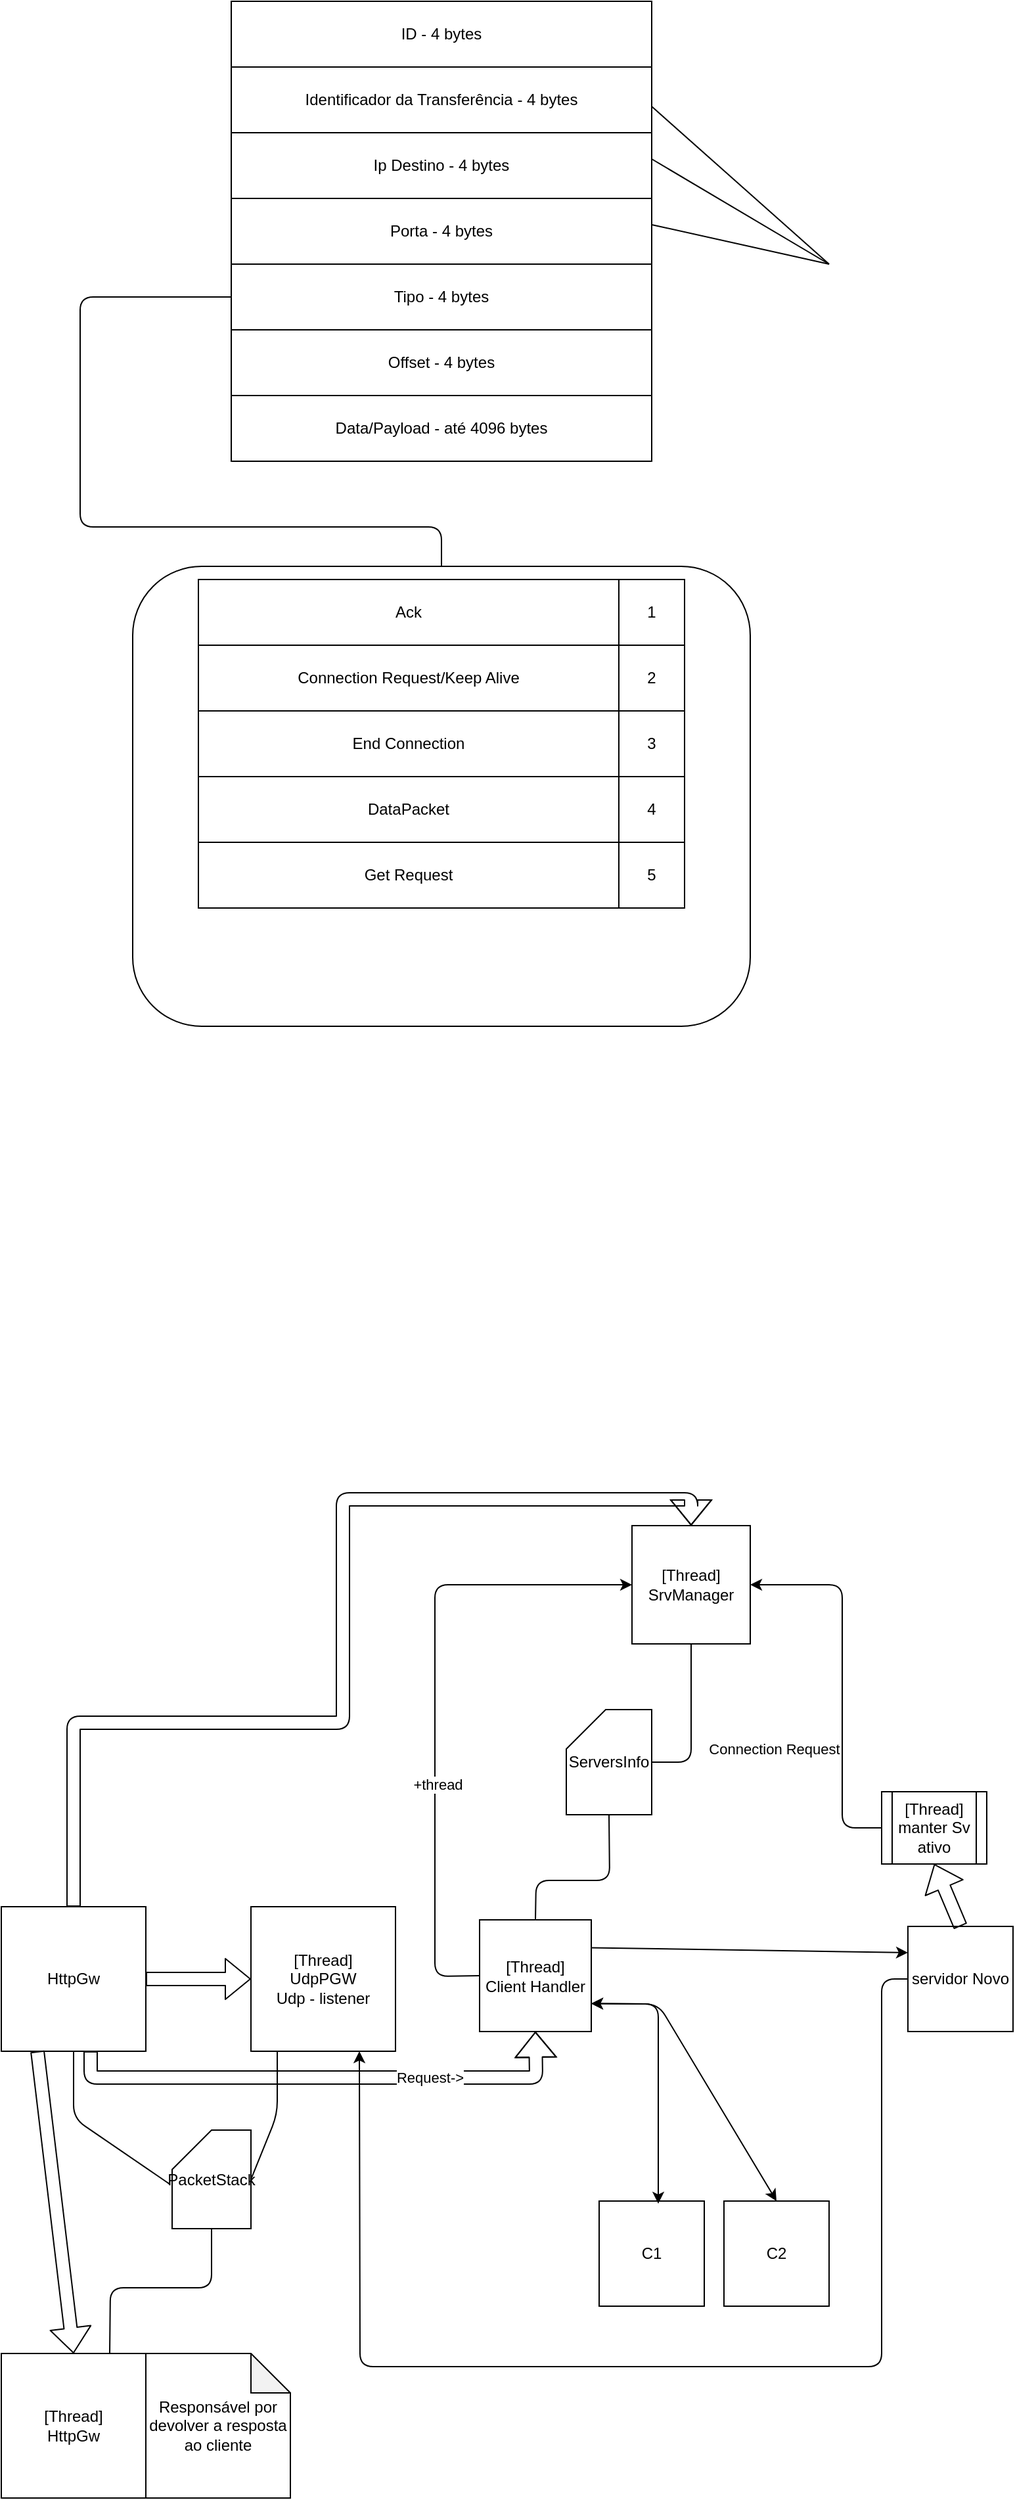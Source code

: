 <mxfile version="14.5.1" type="device"><diagram id="cq_N_JHk0V6czlqZl5l5" name="Página-1"><mxGraphModel dx="946" dy="672" grid="1" gridSize="10" guides="1" tooltips="1" connect="1" arrows="1" fold="1" page="1" pageScale="1" pageWidth="827" pageHeight="1169" math="0" shadow="0"><root><mxCell id="0"/><mxCell id="1" parent="0"/><mxCell id="DTXv0WOeQ2A3S2TirWm5-17" value="" style="rounded=1;whiteSpace=wrap;html=1;fillColor=none;" parent="1" vertex="1"><mxGeometry x="150" y="510" width="470" height="350" as="geometry"/></mxCell><mxCell id="DTXv0WOeQ2A3S2TirWm5-1" value="Ip Destino - 4 bytes" style="rounded=0;whiteSpace=wrap;html=1;" parent="1" vertex="1"><mxGeometry x="225" y="180" width="320" height="50" as="geometry"/></mxCell><mxCell id="DTXv0WOeQ2A3S2TirWm5-2" value="ID - 4 bytes" style="rounded=0;whiteSpace=wrap;html=1;" parent="1" vertex="1"><mxGeometry x="225" y="80" width="320" height="50" as="geometry"/></mxCell><mxCell id="DTXv0WOeQ2A3S2TirWm5-3" value="Offset - 4 bytes" style="rounded=0;whiteSpace=wrap;html=1;" parent="1" vertex="1"><mxGeometry x="225" y="330" width="320" height="50" as="geometry"/></mxCell><mxCell id="DTXv0WOeQ2A3S2TirWm5-4" value="Tipo - 4 bytes" style="rounded=0;whiteSpace=wrap;html=1;" parent="1" vertex="1"><mxGeometry x="225" y="280" width="320" height="50" as="geometry"/></mxCell><mxCell id="DTXv0WOeQ2A3S2TirWm5-5" value="Data/Payload - até 4096 bytes" style="rounded=0;whiteSpace=wrap;html=1;" parent="1" vertex="1"><mxGeometry x="225" y="380" width="320" height="50" as="geometry"/></mxCell><mxCell id="DTXv0WOeQ2A3S2TirWm5-6" value="Identificador da Transferência - 4 bytes" style="rounded=0;whiteSpace=wrap;html=1;" parent="1" vertex="1"><mxGeometry x="225" y="130" width="320" height="50" as="geometry"/></mxCell><mxCell id="DTXv0WOeQ2A3S2TirWm5-7" value="Connection Request/Keep Alive" style="rounded=0;whiteSpace=wrap;html=1;" parent="1" vertex="1"><mxGeometry x="200" y="570" width="320" height="50" as="geometry"/></mxCell><mxCell id="DTXv0WOeQ2A3S2TirWm5-8" value="Ack" style="rounded=0;whiteSpace=wrap;html=1;" parent="1" vertex="1"><mxGeometry x="200" y="520" width="320" height="50" as="geometry"/></mxCell><mxCell id="DTXv0WOeQ2A3S2TirWm5-9" value="End Connection" style="rounded=0;whiteSpace=wrap;html=1;" parent="1" vertex="1"><mxGeometry x="200" y="620" width="320" height="50" as="geometry"/></mxCell><mxCell id="DTXv0WOeQ2A3S2TirWm5-10" value="DataPacket" style="rounded=0;whiteSpace=wrap;html=1;" parent="1" vertex="1"><mxGeometry x="200" y="670" width="320" height="50" as="geometry"/></mxCell><mxCell id="DTXv0WOeQ2A3S2TirWm5-11" value="1" style="rounded=0;whiteSpace=wrap;html=1;" parent="1" vertex="1"><mxGeometry x="520" y="520" width="50" height="50" as="geometry"/></mxCell><mxCell id="DTXv0WOeQ2A3S2TirWm5-12" value="2" style="rounded=0;whiteSpace=wrap;html=1;" parent="1" vertex="1"><mxGeometry x="520" y="570" width="50" height="50" as="geometry"/></mxCell><mxCell id="DTXv0WOeQ2A3S2TirWm5-13" value="3" style="rounded=0;whiteSpace=wrap;html=1;" parent="1" vertex="1"><mxGeometry x="520" y="620" width="50" height="50" as="geometry"/></mxCell><mxCell id="DTXv0WOeQ2A3S2TirWm5-14" value="4" style="rounded=0;whiteSpace=wrap;html=1;" parent="1" vertex="1"><mxGeometry x="520" y="670" width="50" height="50" as="geometry"/></mxCell><mxCell id="DTXv0WOeQ2A3S2TirWm5-16" value="" style="endArrow=none;html=1;entryX=0;entryY=0.5;entryDx=0;entryDy=0;exitX=0.5;exitY=0;exitDx=0;exitDy=0;" parent="1" source="DTXv0WOeQ2A3S2TirWm5-17" target="DTXv0WOeQ2A3S2TirWm5-4" edge="1"><mxGeometry width="50" height="50" relative="1" as="geometry"><mxPoint x="360" y="480" as="sourcePoint"/><mxPoint x="80" y="390" as="targetPoint"/><Array as="points"><mxPoint x="385" y="480"/><mxPoint x="110" y="480"/><mxPoint x="110" y="305"/></Array></mxGeometry></mxCell><mxCell id="DTXv0WOeQ2A3S2TirWm5-19" value="Porta - 4 bytes" style="rounded=0;whiteSpace=wrap;html=1;" parent="1" vertex="1"><mxGeometry x="225" y="230" width="320" height="50" as="geometry"/></mxCell><mxCell id="DTXv0WOeQ2A3S2TirWm5-20" value="Get Request" style="rounded=0;whiteSpace=wrap;html=1;" parent="1" vertex="1"><mxGeometry x="200" y="720" width="320" height="50" as="geometry"/></mxCell><mxCell id="DTXv0WOeQ2A3S2TirWm5-22" value="5" style="rounded=0;whiteSpace=wrap;html=1;" parent="1" vertex="1"><mxGeometry x="520" y="720" width="50" height="50" as="geometry"/></mxCell><mxCell id="DTXv0WOeQ2A3S2TirWm5-23" value="" style="endArrow=none;html=1;" parent="1" edge="1"><mxGeometry width="50" height="50" relative="1" as="geometry"><mxPoint x="545" y="160" as="sourcePoint"/><mxPoint x="680" y="280" as="targetPoint"/></mxGeometry></mxCell><mxCell id="DTXv0WOeQ2A3S2TirWm5-24" value="" style="endArrow=none;html=1;" parent="1" edge="1"><mxGeometry width="50" height="50" relative="1" as="geometry"><mxPoint x="545" y="200" as="sourcePoint"/><mxPoint x="680" y="280" as="targetPoint"/></mxGeometry></mxCell><mxCell id="DTXv0WOeQ2A3S2TirWm5-25" value="" style="endArrow=none;html=1;" parent="1" edge="1"><mxGeometry width="50" height="50" relative="1" as="geometry"><mxPoint x="545" y="250" as="sourcePoint"/><mxPoint x="680" y="280" as="targetPoint"/><Array as="points"><mxPoint x="680" y="280"/></Array></mxGeometry></mxCell><mxCell id="DTXv0WOeQ2A3S2TirWm5-31" value="[Thread]&lt;br&gt;UdpPGW&lt;br&gt;Udp - listener" style="whiteSpace=wrap;html=1;aspect=fixed;fillColor=#ffffff;" parent="1" vertex="1"><mxGeometry x="240" y="1530" width="110" height="110" as="geometry"/></mxCell><mxCell id="DTXv0WOeQ2A3S2TirWm5-32" value="[Thread]&lt;br&gt;SrvManager" style="whiteSpace=wrap;html=1;aspect=fixed;fillColor=#ffffff;" parent="1" vertex="1"><mxGeometry x="530" y="1240" width="90" height="90" as="geometry"/></mxCell><mxCell id="DTXv0WOeQ2A3S2TirWm5-34" value="" style="endArrow=classic;html=1;exitX=0;exitY=0.5;exitDx=0;exitDy=0;entryX=0;entryY=0.5;entryDx=0;entryDy=0;" parent="1" source="PgMdf3JUyPcmJIXbT_ub-4" target="DTXv0WOeQ2A3S2TirWm5-32" edge="1"><mxGeometry width="50" height="50" relative="1" as="geometry"><mxPoint x="540" y="1650" as="sourcePoint"/><mxPoint x="590" y="1600" as="targetPoint"/><Array as="points"><mxPoint x="380" y="1583"/><mxPoint x="380" y="1285"/></Array></mxGeometry></mxCell><mxCell id="PgMdf3JUyPcmJIXbT_ub-2" value="+thread" style="edgeLabel;html=1;align=center;verticalAlign=middle;resizable=0;points=[];" vertex="1" connectable="0" parent="DTXv0WOeQ2A3S2TirWm5-34"><mxGeometry x="-0.254" y="-2" relative="1" as="geometry"><mxPoint as="offset"/></mxGeometry></mxCell><mxCell id="DTXv0WOeQ2A3S2TirWm5-41" value="C1" style="whiteSpace=wrap;html=1;aspect=fixed;fillColor=#ffffff;" parent="1" vertex="1"><mxGeometry x="505" y="1754" width="80" height="80" as="geometry"/></mxCell><mxCell id="DTXv0WOeQ2A3S2TirWm5-42" value="C2" style="whiteSpace=wrap;html=1;aspect=fixed;fillColor=#ffffff;" parent="1" vertex="1"><mxGeometry x="600" y="1754" width="80" height="80" as="geometry"/></mxCell><mxCell id="DTXv0WOeQ2A3S2TirWm5-44" value="servidor Novo" style="whiteSpace=wrap;html=1;aspect=fixed;fillColor=#ffffff;" parent="1" vertex="1"><mxGeometry x="740" y="1545" width="80" height="80" as="geometry"/></mxCell><mxCell id="DTXv0WOeQ2A3S2TirWm5-46" value="" style="endArrow=classic;html=1;entryX=1;entryY=0.5;entryDx=0;entryDy=0;exitX=0;exitY=0.5;exitDx=0;exitDy=0;" parent="1" source="PgMdf3JUyPcmJIXbT_ub-1" target="DTXv0WOeQ2A3S2TirWm5-32" edge="1"><mxGeometry width="50" height="50" relative="1" as="geometry"><mxPoint x="575" y="1600" as="sourcePoint"/><mxPoint x="625" y="1550" as="targetPoint"/><Array as="points"><mxPoint x="690" y="1470"/><mxPoint x="690" y="1285"/></Array></mxGeometry></mxCell><mxCell id="DTXv0WOeQ2A3S2TirWm5-47" value="Connection Request" style="edgeLabel;html=1;align=center;verticalAlign=middle;resizable=0;points=[];" parent="DTXv0WOeQ2A3S2TirWm5-46" vertex="1" connectable="0"><mxGeometry x="-0.379" y="2" relative="1" as="geometry"><mxPoint x="-50.12" y="-2" as="offset"/></mxGeometry></mxCell><mxCell id="PgMdf3JUyPcmJIXbT_ub-1" value="[Thread] manter Sv ativo" style="shape=process;whiteSpace=wrap;html=1;backgroundOutline=1;" vertex="1" parent="1"><mxGeometry x="720" y="1442.5" width="80" height="55" as="geometry"/></mxCell><mxCell id="PgMdf3JUyPcmJIXbT_ub-3" value="HttpGw" style="whiteSpace=wrap;html=1;aspect=fixed;" vertex="1" parent="1"><mxGeometry x="50" y="1530" width="110" height="110" as="geometry"/></mxCell><mxCell id="PgMdf3JUyPcmJIXbT_ub-4" value="[Thread]&lt;br&gt;Client Handler" style="whiteSpace=wrap;html=1;aspect=fixed;" vertex="1" parent="1"><mxGeometry x="414" y="1540" width="85" height="85" as="geometry"/></mxCell><mxCell id="PgMdf3JUyPcmJIXbT_ub-8" value="ServersInfo" style="shape=card;whiteSpace=wrap;html=1;" vertex="1" parent="1"><mxGeometry x="480" y="1380" width="65" height="80" as="geometry"/></mxCell><mxCell id="PgMdf3JUyPcmJIXbT_ub-9" value="" style="endArrow=none;html=1;entryX=0.5;entryY=1;entryDx=0;entryDy=0;entryPerimeter=0;exitX=0.5;exitY=0;exitDx=0;exitDy=0;" edge="1" parent="1" source="PgMdf3JUyPcmJIXbT_ub-4" target="PgMdf3JUyPcmJIXbT_ub-8"><mxGeometry width="50" height="50" relative="1" as="geometry"><mxPoint x="487.5" y="1530" as="sourcePoint"/><mxPoint x="537.5" y="1480" as="targetPoint"/><Array as="points"><mxPoint x="457" y="1510"/><mxPoint x="513" y="1510"/></Array></mxGeometry></mxCell><mxCell id="PgMdf3JUyPcmJIXbT_ub-10" value="" style="endArrow=none;html=1;entryX=0.5;entryY=1;entryDx=0;entryDy=0;exitX=1;exitY=0.5;exitDx=0;exitDy=0;exitPerimeter=0;" edge="1" parent="1" source="PgMdf3JUyPcmJIXbT_ub-8" target="DTXv0WOeQ2A3S2TirWm5-32"><mxGeometry width="50" height="50" relative="1" as="geometry"><mxPoint x="550" y="1420" as="sourcePoint"/><mxPoint x="620" y="1350" as="targetPoint"/><Array as="points"><mxPoint x="575" y="1420"/></Array></mxGeometry></mxCell><mxCell id="PgMdf3JUyPcmJIXbT_ub-15" value="" style="shape=flexArrow;endArrow=classic;html=1;entryX=0;entryY=0.5;entryDx=0;entryDy=0;exitX=1;exitY=0.5;exitDx=0;exitDy=0;" edge="1" parent="1" source="PgMdf3JUyPcmJIXbT_ub-3" target="DTXv0WOeQ2A3S2TirWm5-31"><mxGeometry width="50" height="50" relative="1" as="geometry"><mxPoint x="160" y="1600" as="sourcePoint"/><mxPoint x="210" y="1550" as="targetPoint"/></mxGeometry></mxCell><mxCell id="PgMdf3JUyPcmJIXbT_ub-16" value="" style="shape=flexArrow;endArrow=classic;html=1;entryX=0.5;entryY=1;entryDx=0;entryDy=0;exitX=0.618;exitY=1;exitDx=0;exitDy=0;exitPerimeter=0;" edge="1" parent="1" source="PgMdf3JUyPcmJIXbT_ub-3" target="PgMdf3JUyPcmJIXbT_ub-4"><mxGeometry width="50" height="50" relative="1" as="geometry"><mxPoint x="120" y="1660" as="sourcePoint"/><mxPoint x="160" y="1660" as="targetPoint"/><Array as="points"><mxPoint x="118" y="1660"/><mxPoint x="457" y="1660"/></Array></mxGeometry></mxCell><mxCell id="PgMdf3JUyPcmJIXbT_ub-32" value="Request-&amp;gt;" style="edgeLabel;html=1;align=center;verticalAlign=middle;resizable=0;points=[];" vertex="1" connectable="0" parent="PgMdf3JUyPcmJIXbT_ub-16"><mxGeometry x="0.411" relative="1" as="geometry"><mxPoint as="offset"/></mxGeometry></mxCell><mxCell id="PgMdf3JUyPcmJIXbT_ub-17" value="" style="shape=flexArrow;endArrow=classic;html=1;exitX=0.5;exitY=0;exitDx=0;exitDy=0;entryX=0.5;entryY=0;entryDx=0;entryDy=0;" edge="1" parent="1" source="PgMdf3JUyPcmJIXbT_ub-3" target="DTXv0WOeQ2A3S2TirWm5-32"><mxGeometry width="50" height="50" relative="1" as="geometry"><mxPoint x="50" y="1385" as="sourcePoint"/><mxPoint x="450" y="1250" as="targetPoint"/><Array as="points"><mxPoint x="105" y="1390"/><mxPoint x="310" y="1390"/><mxPoint x="310" y="1220"/><mxPoint x="575" y="1220"/></Array></mxGeometry></mxCell><mxCell id="PgMdf3JUyPcmJIXbT_ub-18" value="" style="shape=flexArrow;endArrow=classic;html=1;exitX=0.5;exitY=0;exitDx=0;exitDy=0;entryX=0.5;entryY=1;entryDx=0;entryDy=0;" edge="1" parent="1" source="DTXv0WOeQ2A3S2TirWm5-44" target="PgMdf3JUyPcmJIXbT_ub-1"><mxGeometry width="50" height="50" relative="1" as="geometry"><mxPoint x="750" y="1545" as="sourcePoint"/><mxPoint x="800" y="1495" as="targetPoint"/></mxGeometry></mxCell><mxCell id="PgMdf3JUyPcmJIXbT_ub-19" value="" style="endArrow=classic;startArrow=classic;html=1;exitX=1;exitY=0.75;exitDx=0;exitDy=0;" edge="1" parent="1" source="PgMdf3JUyPcmJIXbT_ub-4"><mxGeometry width="50" height="50" relative="1" as="geometry"><mxPoint x="540" y="1670" as="sourcePoint"/><mxPoint x="550" y="1756" as="targetPoint"/><Array as="points"><mxPoint x="550" y="1604"/></Array></mxGeometry></mxCell><mxCell id="PgMdf3JUyPcmJIXbT_ub-20" value="" style="endArrow=classic;startArrow=classic;html=1;exitX=1;exitY=0.75;exitDx=0;exitDy=0;entryX=0.5;entryY=0;entryDx=0;entryDy=0;" edge="1" parent="1" source="PgMdf3JUyPcmJIXbT_ub-4" target="DTXv0WOeQ2A3S2TirWm5-42"><mxGeometry width="50" height="50" relative="1" as="geometry"><mxPoint x="570" y="1613.75" as="sourcePoint"/><mxPoint x="610" y="1750" as="targetPoint"/><Array as="points"><mxPoint x="550" y="1604"/></Array></mxGeometry></mxCell><mxCell id="PgMdf3JUyPcmJIXbT_ub-22" value="[Thread]&lt;br&gt;HttpGw" style="whiteSpace=wrap;html=1;aspect=fixed;" vertex="1" parent="1"><mxGeometry x="50" y="1870" width="110" height="110" as="geometry"/></mxCell><mxCell id="PgMdf3JUyPcmJIXbT_ub-23" value="" style="shape=flexArrow;endArrow=classic;html=1;entryX=0.5;entryY=0;entryDx=0;entryDy=0;exitX=0.25;exitY=1;exitDx=0;exitDy=0;" edge="1" parent="1" source="PgMdf3JUyPcmJIXbT_ub-3" target="PgMdf3JUyPcmJIXbT_ub-22"><mxGeometry width="50" height="50" relative="1" as="geometry"><mxPoint x="30" y="1660" as="sourcePoint"/><mxPoint x="80" y="1610" as="targetPoint"/></mxGeometry></mxCell><mxCell id="PgMdf3JUyPcmJIXbT_ub-24" value="Responsável por devolver a resposta ao cliente" style="shape=note;whiteSpace=wrap;html=1;backgroundOutline=1;darkOpacity=0.05;" vertex="1" parent="1"><mxGeometry x="160" y="1870" width="110" height="110" as="geometry"/></mxCell><mxCell id="PgMdf3JUyPcmJIXbT_ub-25" value="PacketStack" style="shape=card;whiteSpace=wrap;html=1;" vertex="1" parent="1"><mxGeometry x="180" y="1700" width="60" height="75" as="geometry"/></mxCell><mxCell id="PgMdf3JUyPcmJIXbT_ub-26" value="" style="endArrow=none;html=1;entryX=0.5;entryY=1;entryDx=0;entryDy=0;exitX=-0.033;exitY=0.547;exitDx=0;exitDy=0;exitPerimeter=0;" edge="1" parent="1" source="PgMdf3JUyPcmJIXbT_ub-25" target="PgMdf3JUyPcmJIXbT_ub-3"><mxGeometry width="50" height="50" relative="1" as="geometry"><mxPoint x="130" y="1690" as="sourcePoint"/><mxPoint x="180" y="1640" as="targetPoint"/><Array as="points"><mxPoint x="105" y="1691"/></Array></mxGeometry></mxCell><mxCell id="PgMdf3JUyPcmJIXbT_ub-27" value="" style="endArrow=none;html=1;exitX=1;exitY=0.5;exitDx=0;exitDy=0;exitPerimeter=0;entryX=0.182;entryY=1;entryDx=0;entryDy=0;entryPerimeter=0;" edge="1" parent="1" source="PgMdf3JUyPcmJIXbT_ub-25" target="DTXv0WOeQ2A3S2TirWm5-31"><mxGeometry width="50" height="50" relative="1" as="geometry"><mxPoint x="240" y="1712.5" as="sourcePoint"/><mxPoint x="290" y="1662.5" as="targetPoint"/><Array as="points"><mxPoint x="260" y="1688"/></Array></mxGeometry></mxCell><mxCell id="PgMdf3JUyPcmJIXbT_ub-28" value="" style="endArrow=none;html=1;entryX=0.5;entryY=1;entryDx=0;entryDy=0;entryPerimeter=0;exitX=0.75;exitY=0;exitDx=0;exitDy=0;" edge="1" parent="1" source="PgMdf3JUyPcmJIXbT_ub-22" target="PgMdf3JUyPcmJIXbT_ub-25"><mxGeometry width="50" height="50" relative="1" as="geometry"><mxPoint x="140" y="1770" as="sourcePoint"/><mxPoint x="230" y="1740" as="targetPoint"/><Array as="points"><mxPoint x="133" y="1820"/><mxPoint x="210" y="1820"/></Array></mxGeometry></mxCell><mxCell id="PgMdf3JUyPcmJIXbT_ub-30" value="" style="endArrow=classic;html=1;entryX=0;entryY=0.25;entryDx=0;entryDy=0;exitX=1;exitY=0.25;exitDx=0;exitDy=0;" edge="1" parent="1" source="PgMdf3JUyPcmJIXbT_ub-4" target="DTXv0WOeQ2A3S2TirWm5-44"><mxGeometry width="50" height="50" relative="1" as="geometry"><mxPoint x="500" y="1570" as="sourcePoint"/><mxPoint x="555" y="1520" as="targetPoint"/></mxGeometry></mxCell><mxCell id="PgMdf3JUyPcmJIXbT_ub-31" value="" style="endArrow=classic;html=1;exitX=0;exitY=0.5;exitDx=0;exitDy=0;entryX=0.75;entryY=1;entryDx=0;entryDy=0;" edge="1" parent="1" source="DTXv0WOeQ2A3S2TirWm5-44" target="DTXv0WOeQ2A3S2TirWm5-31"><mxGeometry width="50" height="50" relative="1" as="geometry"><mxPoint x="640" y="1660" as="sourcePoint"/><mxPoint x="330" y="1880" as="targetPoint"/><Array as="points"><mxPoint x="720" y="1585"/><mxPoint x="720" y="1880"/><mxPoint x="323" y="1880"/></Array></mxGeometry></mxCell></root></mxGraphModel></diagram></mxfile>